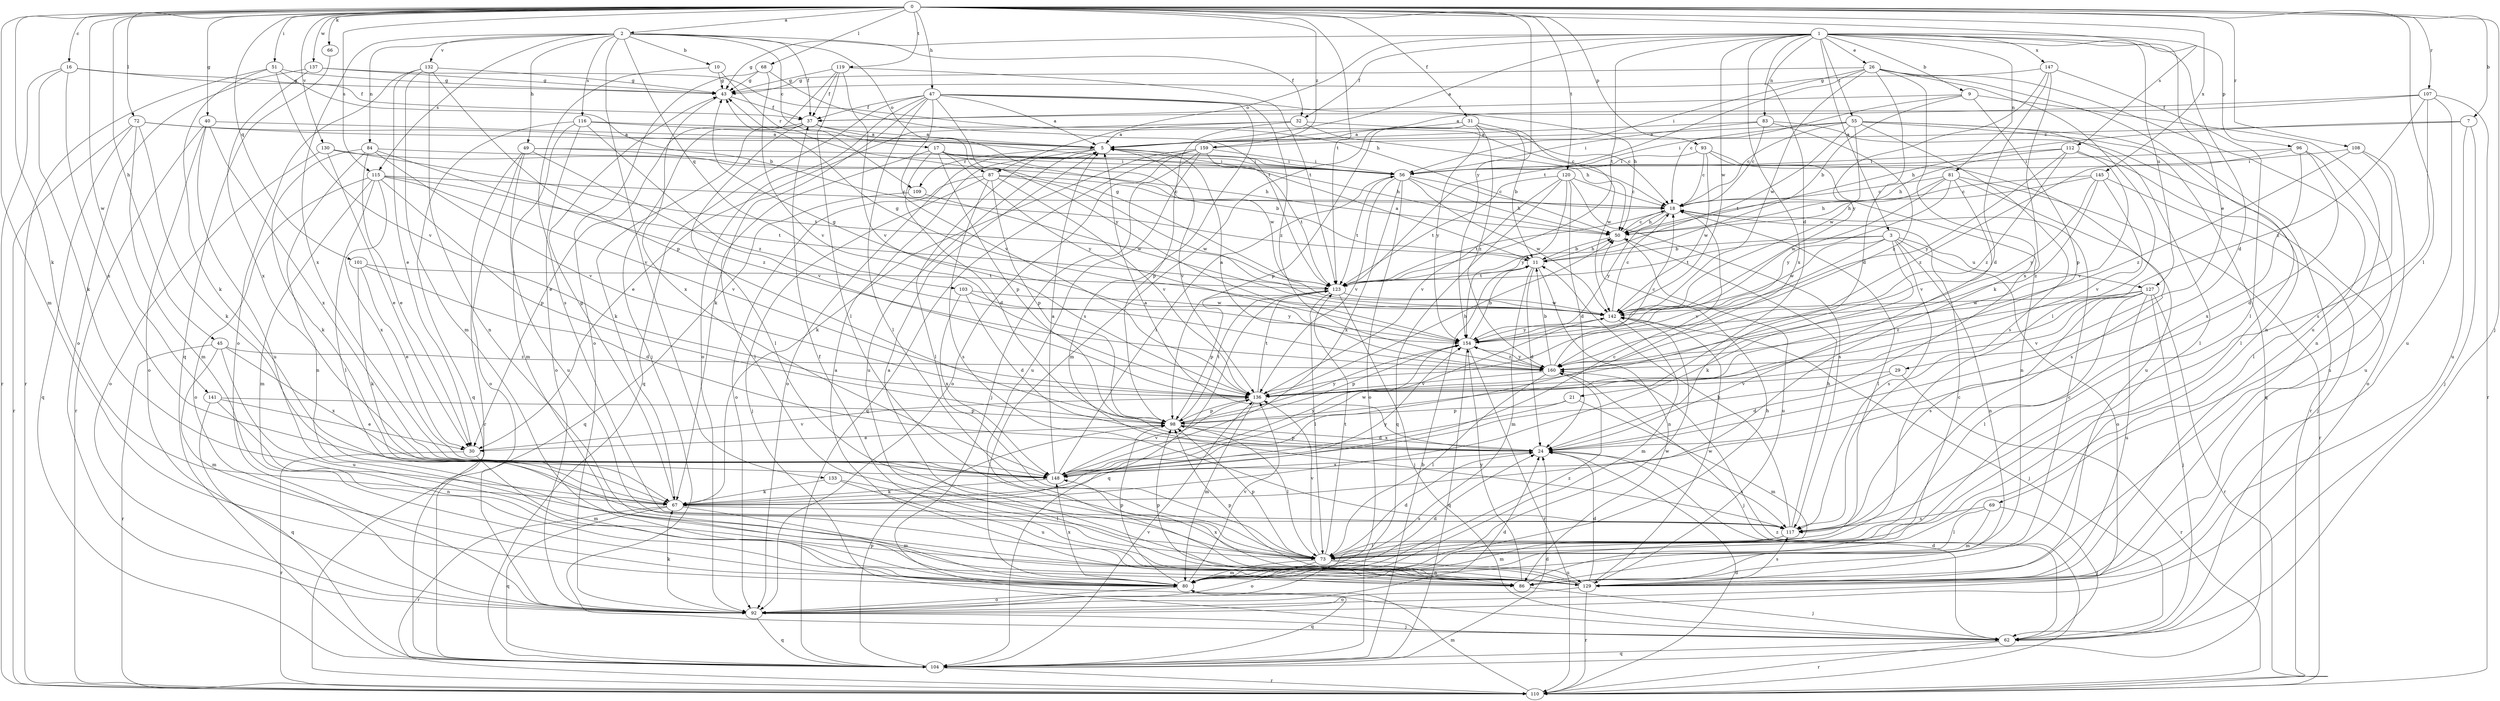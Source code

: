 strict digraph  {
0;
1;
2;
3;
5;
7;
9;
10;
11;
16;
17;
18;
21;
24;
26;
29;
30;
31;
32;
37;
40;
43;
45;
47;
49;
50;
51;
55;
56;
62;
66;
67;
68;
69;
72;
73;
80;
81;
83;
84;
86;
87;
92;
93;
96;
98;
101;
103;
104;
107;
108;
109;
110;
112;
115;
116;
117;
119;
120;
123;
127;
129;
130;
132;
133;
136;
137;
141;
142;
145;
147;
148;
154;
159;
160;
0 -> 2  [label=a];
0 -> 7  [label=b];
0 -> 16  [label=c];
0 -> 31  [label=f];
0 -> 40  [label=g];
0 -> 45  [label=h];
0 -> 47  [label=h];
0 -> 51  [label=i];
0 -> 62  [label=j];
0 -> 66  [label=k];
0 -> 67  [label=k];
0 -> 68  [label=l];
0 -> 69  [label=l];
0 -> 72  [label=l];
0 -> 80  [label=m];
0 -> 93  [label=p];
0 -> 101  [label=q];
0 -> 107  [label=r];
0 -> 108  [label=r];
0 -> 112  [label=s];
0 -> 115  [label=s];
0 -> 119  [label=t];
0 -> 120  [label=t];
0 -> 123  [label=t];
0 -> 130  [label=v];
0 -> 137  [label=w];
0 -> 141  [label=w];
0 -> 145  [label=x];
0 -> 154  [label=y];
0 -> 159  [label=z];
1 -> 3  [label=a];
1 -> 5  [label=a];
1 -> 9  [label=b];
1 -> 21  [label=d];
1 -> 24  [label=d];
1 -> 26  [label=e];
1 -> 29  [label=e];
1 -> 32  [label=f];
1 -> 43  [label=g];
1 -> 55  [label=i];
1 -> 81  [label=n];
1 -> 83  [label=n];
1 -> 87  [label=o];
1 -> 96  [label=p];
1 -> 123  [label=t];
1 -> 127  [label=u];
1 -> 142  [label=w];
1 -> 147  [label=x];
1 -> 148  [label=x];
2 -> 10  [label=b];
2 -> 17  [label=c];
2 -> 32  [label=f];
2 -> 37  [label=f];
2 -> 49  [label=h];
2 -> 84  [label=n];
2 -> 87  [label=o];
2 -> 103  [label=q];
2 -> 115  [label=s];
2 -> 116  [label=s];
2 -> 132  [label=v];
2 -> 133  [label=v];
2 -> 148  [label=x];
3 -> 11  [label=b];
3 -> 67  [label=k];
3 -> 86  [label=n];
3 -> 92  [label=o];
3 -> 117  [label=s];
3 -> 123  [label=t];
3 -> 127  [label=u];
3 -> 136  [label=v];
3 -> 142  [label=w];
5 -> 56  [label=i];
5 -> 73  [label=l];
5 -> 92  [label=o];
5 -> 109  [label=r];
5 -> 129  [label=u];
5 -> 136  [label=v];
7 -> 50  [label=h];
7 -> 62  [label=j];
7 -> 129  [label=u];
7 -> 159  [label=z];
9 -> 11  [label=b];
9 -> 18  [label=c];
9 -> 37  [label=f];
9 -> 86  [label=n];
9 -> 98  [label=p];
10 -> 43  [label=g];
10 -> 109  [label=r];
10 -> 117  [label=s];
11 -> 5  [label=a];
11 -> 24  [label=d];
11 -> 50  [label=h];
11 -> 80  [label=m];
11 -> 86  [label=n];
11 -> 123  [label=t];
16 -> 37  [label=f];
16 -> 43  [label=g];
16 -> 67  [label=k];
16 -> 110  [label=r];
16 -> 148  [label=x];
17 -> 11  [label=b];
17 -> 24  [label=d];
17 -> 50  [label=h];
17 -> 56  [label=i];
17 -> 73  [label=l];
17 -> 98  [label=p];
17 -> 154  [label=y];
18 -> 50  [label=h];
18 -> 73  [label=l];
18 -> 123  [label=t];
18 -> 154  [label=y];
21 -> 80  [label=m];
21 -> 98  [label=p];
21 -> 148  [label=x];
24 -> 5  [label=a];
24 -> 98  [label=p];
24 -> 117  [label=s];
24 -> 148  [label=x];
26 -> 24  [label=d];
26 -> 43  [label=g];
26 -> 56  [label=i];
26 -> 67  [label=k];
26 -> 73  [label=l];
26 -> 86  [label=n];
26 -> 123  [label=t];
26 -> 129  [label=u];
26 -> 142  [label=w];
29 -> 24  [label=d];
29 -> 110  [label=r];
29 -> 136  [label=v];
30 -> 80  [label=m];
30 -> 110  [label=r];
30 -> 136  [label=v];
31 -> 5  [label=a];
31 -> 11  [label=b];
31 -> 80  [label=m];
31 -> 98  [label=p];
31 -> 142  [label=w];
31 -> 154  [label=y];
31 -> 160  [label=z];
32 -> 5  [label=a];
32 -> 18  [label=c];
32 -> 30  [label=e];
32 -> 50  [label=h];
32 -> 98  [label=p];
37 -> 5  [label=a];
37 -> 30  [label=e];
37 -> 67  [label=k];
37 -> 73  [label=l];
37 -> 142  [label=w];
40 -> 5  [label=a];
40 -> 92  [label=o];
40 -> 110  [label=r];
40 -> 129  [label=u];
40 -> 148  [label=x];
43 -> 37  [label=f];
43 -> 148  [label=x];
45 -> 80  [label=m];
45 -> 110  [label=r];
45 -> 129  [label=u];
45 -> 148  [label=x];
45 -> 160  [label=z];
47 -> 5  [label=a];
47 -> 37  [label=f];
47 -> 50  [label=h];
47 -> 67  [label=k];
47 -> 73  [label=l];
47 -> 92  [label=o];
47 -> 104  [label=q];
47 -> 117  [label=s];
47 -> 136  [label=v];
47 -> 154  [label=y];
47 -> 160  [label=z];
49 -> 50  [label=h];
49 -> 56  [label=i];
49 -> 92  [label=o];
49 -> 110  [label=r];
49 -> 129  [label=u];
49 -> 136  [label=v];
50 -> 11  [label=b];
50 -> 18  [label=c];
50 -> 129  [label=u];
51 -> 11  [label=b];
51 -> 43  [label=g];
51 -> 67  [label=k];
51 -> 110  [label=r];
51 -> 136  [label=v];
55 -> 5  [label=a];
55 -> 18  [label=c];
55 -> 56  [label=i];
55 -> 73  [label=l];
55 -> 104  [label=q];
55 -> 110  [label=r];
55 -> 117  [label=s];
55 -> 123  [label=t];
55 -> 142  [label=w];
56 -> 18  [label=c];
56 -> 50  [label=h];
56 -> 92  [label=o];
56 -> 123  [label=t];
56 -> 136  [label=v];
56 -> 142  [label=w];
56 -> 148  [label=x];
62 -> 24  [label=d];
62 -> 104  [label=q];
62 -> 110  [label=r];
66 -> 104  [label=q];
67 -> 18  [label=c];
67 -> 43  [label=g];
67 -> 80  [label=m];
67 -> 104  [label=q];
67 -> 110  [label=r];
67 -> 117  [label=s];
67 -> 154  [label=y];
68 -> 43  [label=g];
68 -> 92  [label=o];
68 -> 123  [label=t];
68 -> 136  [label=v];
69 -> 62  [label=j];
69 -> 73  [label=l];
69 -> 80  [label=m];
69 -> 117  [label=s];
72 -> 5  [label=a];
72 -> 56  [label=i];
72 -> 67  [label=k];
72 -> 80  [label=m];
72 -> 104  [label=q];
72 -> 110  [label=r];
73 -> 24  [label=d];
73 -> 80  [label=m];
73 -> 86  [label=n];
73 -> 92  [label=o];
73 -> 98  [label=p];
73 -> 123  [label=t];
73 -> 129  [label=u];
73 -> 136  [label=v];
80 -> 24  [label=d];
80 -> 50  [label=h];
80 -> 92  [label=o];
80 -> 98  [label=p];
80 -> 104  [label=q];
80 -> 136  [label=v];
80 -> 142  [label=w];
80 -> 148  [label=x];
80 -> 160  [label=z];
81 -> 18  [label=c];
81 -> 50  [label=h];
81 -> 110  [label=r];
81 -> 117  [label=s];
81 -> 136  [label=v];
81 -> 142  [label=w];
81 -> 154  [label=y];
83 -> 5  [label=a];
83 -> 18  [label=c];
83 -> 56  [label=i];
83 -> 73  [label=l];
83 -> 160  [label=z];
84 -> 30  [label=e];
84 -> 56  [label=i];
84 -> 67  [label=k];
84 -> 86  [label=n];
84 -> 136  [label=v];
84 -> 160  [label=z];
86 -> 5  [label=a];
86 -> 18  [label=c];
86 -> 62  [label=j];
86 -> 98  [label=p];
86 -> 154  [label=y];
87 -> 18  [label=c];
87 -> 62  [label=j];
87 -> 92  [label=o];
87 -> 98  [label=p];
87 -> 117  [label=s];
87 -> 136  [label=v];
87 -> 142  [label=w];
92 -> 24  [label=d];
92 -> 62  [label=j];
92 -> 67  [label=k];
92 -> 104  [label=q];
93 -> 18  [label=c];
93 -> 56  [label=i];
93 -> 86  [label=n];
93 -> 129  [label=u];
93 -> 142  [label=w];
96 -> 24  [label=d];
96 -> 56  [label=i];
96 -> 129  [label=u];
96 -> 148  [label=x];
96 -> 160  [label=z];
98 -> 24  [label=d];
98 -> 30  [label=e];
98 -> 73  [label=l];
98 -> 123  [label=t];
98 -> 154  [label=y];
101 -> 24  [label=d];
101 -> 30  [label=e];
101 -> 67  [label=k];
101 -> 123  [label=t];
103 -> 24  [label=d];
103 -> 142  [label=w];
103 -> 148  [label=x];
103 -> 154  [label=y];
104 -> 11  [label=b];
104 -> 24  [label=d];
104 -> 98  [label=p];
104 -> 110  [label=r];
104 -> 136  [label=v];
107 -> 5  [label=a];
107 -> 37  [label=f];
107 -> 110  [label=r];
107 -> 117  [label=s];
107 -> 129  [label=u];
107 -> 160  [label=z];
108 -> 56  [label=i];
108 -> 73  [label=l];
108 -> 92  [label=o];
108 -> 160  [label=z];
109 -> 104  [label=q];
109 -> 142  [label=w];
110 -> 24  [label=d];
110 -> 80  [label=m];
110 -> 160  [label=z];
112 -> 50  [label=h];
112 -> 56  [label=i];
112 -> 129  [label=u];
112 -> 136  [label=v];
112 -> 154  [label=y];
112 -> 160  [label=z];
115 -> 18  [label=c];
115 -> 73  [label=l];
115 -> 80  [label=m];
115 -> 92  [label=o];
115 -> 98  [label=p];
115 -> 123  [label=t];
115 -> 136  [label=v];
115 -> 148  [label=x];
116 -> 5  [label=a];
116 -> 18  [label=c];
116 -> 80  [label=m];
116 -> 92  [label=o];
116 -> 104  [label=q];
116 -> 160  [label=z];
117 -> 11  [label=b];
117 -> 50  [label=h];
117 -> 73  [label=l];
117 -> 80  [label=m];
119 -> 37  [label=f];
119 -> 43  [label=g];
119 -> 62  [label=j];
119 -> 73  [label=l];
119 -> 123  [label=t];
119 -> 136  [label=v];
120 -> 18  [label=c];
120 -> 24  [label=d];
120 -> 104  [label=q];
120 -> 117  [label=s];
120 -> 123  [label=t];
120 -> 136  [label=v];
120 -> 154  [label=y];
123 -> 43  [label=g];
123 -> 62  [label=j];
123 -> 73  [label=l];
123 -> 98  [label=p];
123 -> 104  [label=q];
123 -> 142  [label=w];
127 -> 62  [label=j];
127 -> 73  [label=l];
127 -> 110  [label=r];
127 -> 117  [label=s];
127 -> 129  [label=u];
127 -> 136  [label=v];
127 -> 142  [label=w];
127 -> 160  [label=z];
129 -> 5  [label=a];
129 -> 18  [label=c];
129 -> 24  [label=d];
129 -> 37  [label=f];
129 -> 92  [label=o];
129 -> 98  [label=p];
129 -> 110  [label=r];
129 -> 117  [label=s];
129 -> 142  [label=w];
129 -> 148  [label=x];
130 -> 30  [label=e];
130 -> 56  [label=i];
130 -> 92  [label=o];
130 -> 123  [label=t];
132 -> 30  [label=e];
132 -> 43  [label=g];
132 -> 80  [label=m];
132 -> 86  [label=n];
132 -> 92  [label=o];
132 -> 98  [label=p];
133 -> 67  [label=k];
133 -> 73  [label=l];
133 -> 129  [label=u];
136 -> 50  [label=h];
136 -> 80  [label=m];
136 -> 98  [label=p];
136 -> 123  [label=t];
137 -> 43  [label=g];
137 -> 50  [label=h];
137 -> 92  [label=o];
137 -> 148  [label=x];
141 -> 30  [label=e];
141 -> 86  [label=n];
141 -> 98  [label=p];
141 -> 104  [label=q];
142 -> 18  [label=c];
142 -> 43  [label=g];
142 -> 62  [label=j];
142 -> 80  [label=m];
142 -> 154  [label=y];
145 -> 18  [label=c];
145 -> 50  [label=h];
145 -> 62  [label=j];
145 -> 136  [label=v];
145 -> 154  [label=y];
145 -> 160  [label=z];
147 -> 24  [label=d];
147 -> 43  [label=g];
147 -> 73  [label=l];
147 -> 148  [label=x];
147 -> 154  [label=y];
148 -> 5  [label=a];
148 -> 56  [label=i];
148 -> 67  [label=k];
148 -> 136  [label=v];
148 -> 142  [label=w];
148 -> 154  [label=y];
154 -> 11  [label=b];
154 -> 43  [label=g];
154 -> 98  [label=p];
154 -> 104  [label=q];
154 -> 110  [label=r];
154 -> 160  [label=z];
159 -> 56  [label=i];
159 -> 62  [label=j];
159 -> 67  [label=k];
159 -> 92  [label=o];
159 -> 104  [label=q];
159 -> 123  [label=t];
159 -> 129  [label=u];
160 -> 5  [label=a];
160 -> 11  [label=b];
160 -> 18  [label=c];
160 -> 62  [label=j];
160 -> 73  [label=l];
160 -> 136  [label=v];
160 -> 154  [label=y];
}
